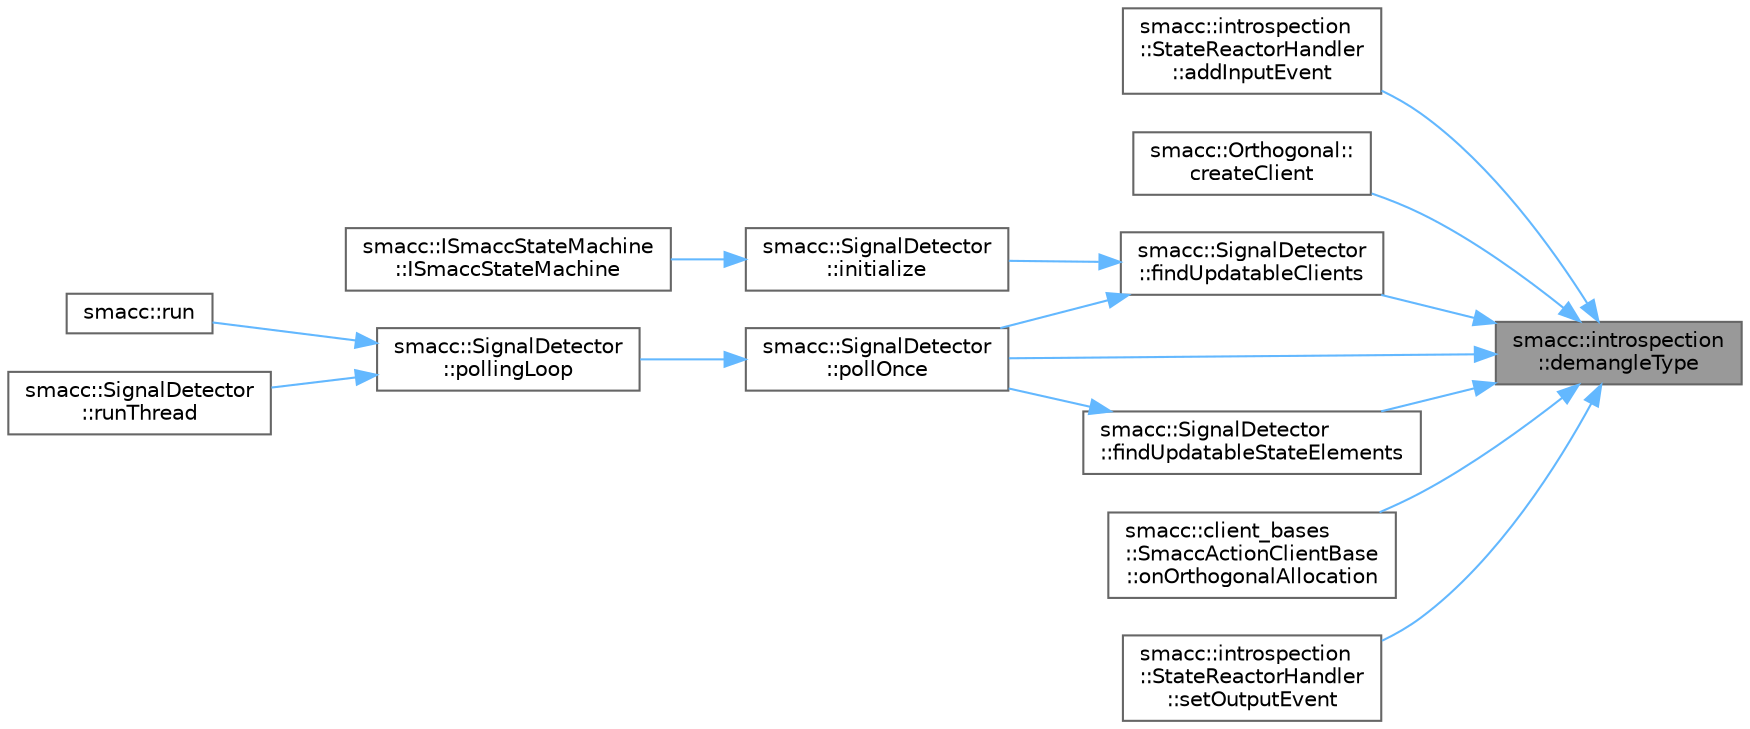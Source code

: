 digraph "smacc::introspection::demangleType"
{
 // LATEX_PDF_SIZE
  bgcolor="transparent";
  edge [fontname=Helvetica,fontsize=10,labelfontname=Helvetica,labelfontsize=10];
  node [fontname=Helvetica,fontsize=10,shape=box,height=0.2,width=0.4];
  rankdir="RL";
  Node1 [label="smacc::introspection\l::demangleType",height=0.2,width=0.4,color="gray40", fillcolor="grey60", style="filled", fontcolor="black",tooltip=" "];
  Node1 -> Node2 [dir="back",color="steelblue1",style="solid"];
  Node2 [label="smacc::introspection\l::StateReactorHandler\l::addInputEvent",height=0.2,width=0.4,color="grey40", fillcolor="white", style="filled",URL="$classsmacc_1_1introspection_1_1StateReactorHandler.html#aef392b9521dc4484ef84082844cd3538",tooltip=" "];
  Node1 -> Node3 [dir="back",color="steelblue1",style="solid"];
  Node3 [label="smacc::Orthogonal::\lcreateClient",height=0.2,width=0.4,color="grey40", fillcolor="white", style="filled",URL="$classsmacc_1_1Orthogonal.html#afda12e614a3b6e918a3d2ebc901f9321",tooltip=" "];
  Node1 -> Node4 [dir="back",color="steelblue1",style="solid"];
  Node4 [label="smacc::SignalDetector\l::findUpdatableClients",height=0.2,width=0.4,color="grey40", fillcolor="white", style="filled",URL="$classsmacc_1_1SignalDetector.html#a47ec2df560e2e33758ce3975bece9385",tooltip=" "];
  Node4 -> Node5 [dir="back",color="steelblue1",style="solid"];
  Node5 [label="smacc::SignalDetector\l::initialize",height=0.2,width=0.4,color="grey40", fillcolor="white", style="filled",URL="$classsmacc_1_1SignalDetector.html#a91ab3cd92d8095cdaf8610b50731f04b",tooltip=" "];
  Node5 -> Node6 [dir="back",color="steelblue1",style="solid"];
  Node6 [label="smacc::ISmaccStateMachine\l::ISmaccStateMachine",height=0.2,width=0.4,color="grey40", fillcolor="white", style="filled",URL="$classsmacc_1_1ISmaccStateMachine.html#a497c2185584adbec3298d4000277b75e",tooltip=" "];
  Node4 -> Node7 [dir="back",color="steelblue1",style="solid"];
  Node7 [label="smacc::SignalDetector\l::pollOnce",height=0.2,width=0.4,color="grey40", fillcolor="white", style="filled",URL="$classsmacc_1_1SignalDetector.html#a9a116479e23259f3a5d5d4a47278afd5",tooltip=" "];
  Node7 -> Node8 [dir="back",color="steelblue1",style="solid"];
  Node8 [label="smacc::SignalDetector\l::pollingLoop",height=0.2,width=0.4,color="grey40", fillcolor="white", style="filled",URL="$classsmacc_1_1SignalDetector.html#a2665e66cdae9f6533c64bbcecf3fa199",tooltip=" "];
  Node8 -> Node9 [dir="back",color="steelblue1",style="solid"];
  Node9 [label="smacc::run",height=0.2,width=0.4,color="grey40", fillcolor="white", style="filled",URL="$namespacesmacc.html#abb2d82c007c5d3b0d857d2f3c3771edd",tooltip=" "];
  Node8 -> Node10 [dir="back",color="steelblue1",style="solid"];
  Node10 [label="smacc::SignalDetector\l::runThread",height=0.2,width=0.4,color="grey40", fillcolor="white", style="filled",URL="$classsmacc_1_1SignalDetector.html#a48b3fee853ddcb25732408b22ecfcf39",tooltip=" "];
  Node1 -> Node11 [dir="back",color="steelblue1",style="solid"];
  Node11 [label="smacc::SignalDetector\l::findUpdatableStateElements",height=0.2,width=0.4,color="grey40", fillcolor="white", style="filled",URL="$classsmacc_1_1SignalDetector.html#a443234ebdf8cedd45cde725e64639dfe",tooltip=" "];
  Node11 -> Node7 [dir="back",color="steelblue1",style="solid"];
  Node1 -> Node12 [dir="back",color="steelblue1",style="solid"];
  Node12 [label="smacc::client_bases\l::SmaccActionClientBase\l::onOrthogonalAllocation",height=0.2,width=0.4,color="grey40", fillcolor="white", style="filled",URL="$classsmacc_1_1client__bases_1_1SmaccActionClientBase.html#a925a611bc8035a0f70248c6ab11f4221",tooltip=" "];
  Node1 -> Node7 [dir="back",color="steelblue1",style="solid"];
  Node1 -> Node13 [dir="back",color="steelblue1",style="solid"];
  Node13 [label="smacc::introspection\l::StateReactorHandler\l::setOutputEvent",height=0.2,width=0.4,color="grey40", fillcolor="white", style="filled",URL="$classsmacc_1_1introspection_1_1StateReactorHandler.html#a19af3db16879ed02048f08d9221d361a",tooltip=" "];
}
